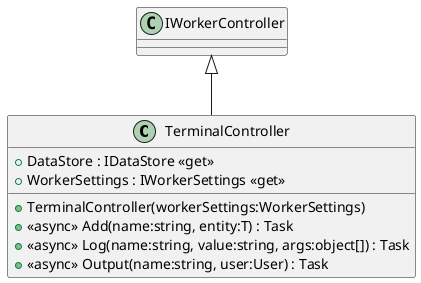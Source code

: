 @startuml
class TerminalController {
    + DataStore : IDataStore <<get>>
    + WorkerSettings : IWorkerSettings <<get>>
    + TerminalController(workerSettings:WorkerSettings)
    + <<async>> Add(name:string, entity:T) : Task
    + <<async>> Log(name:string, value:string, args:object[]) : Task
    + <<async>> Output(name:string, user:User) : Task
}
IWorkerController <|-- TerminalController
@enduml
